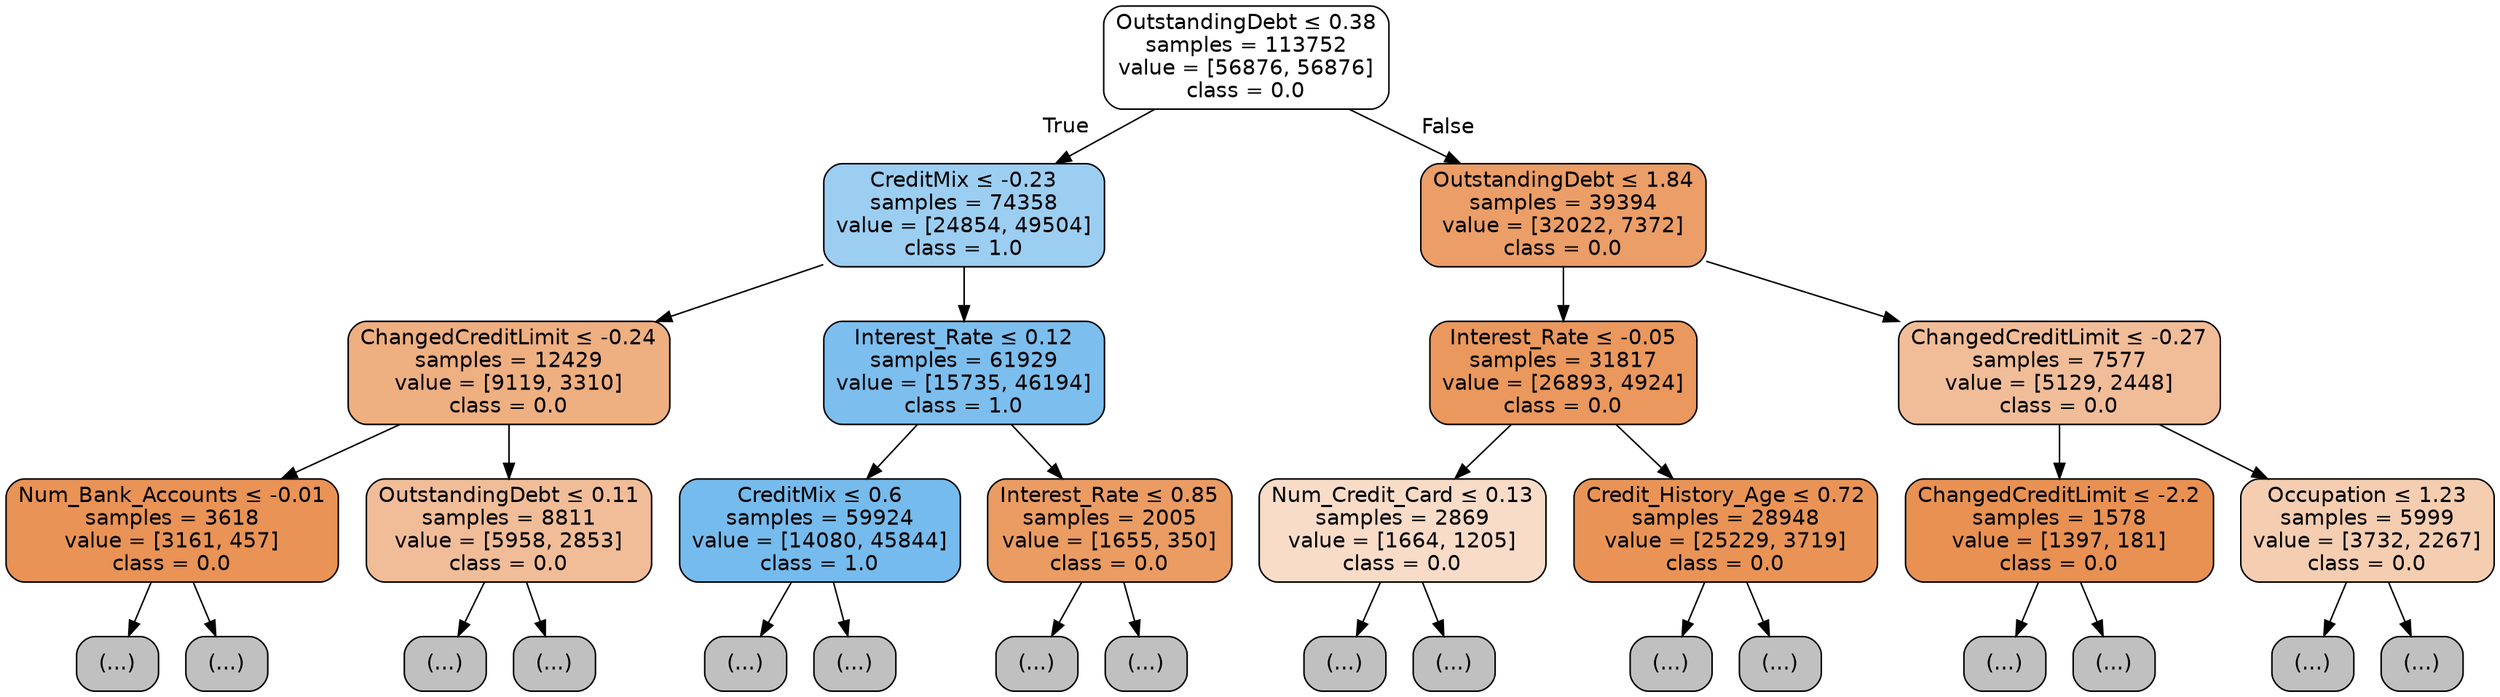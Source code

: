 digraph Tree {
node [shape=box, style="filled, rounded", color="black", fontname="helvetica"] ;
edge [fontname="helvetica"] ;
0 [label=<OutstandingDebt &le; 0.38<br/>samples = 113752<br/>value = [56876, 56876]<br/>class = 0.0>, fillcolor="#ffffff"] ;
1 [label=<CreditMix &le; -0.23<br/>samples = 74358<br/>value = [24854, 49504]<br/>class = 1.0>, fillcolor="#9ccef2"] ;
0 -> 1 [labeldistance=2.5, labelangle=45, headlabel="True"] ;
2 [label=<ChangedCreditLimit &le; -0.24<br/>samples = 12429<br/>value = [9119, 3310]<br/>class = 0.0>, fillcolor="#eeaf81"] ;
1 -> 2 ;
3 [label=<Num_Bank_Accounts &le; -0.01<br/>samples = 3618<br/>value = [3161, 457]<br/>class = 0.0>, fillcolor="#e99356"] ;
2 -> 3 ;
4 [label="(...)", fillcolor="#C0C0C0"] ;
3 -> 4 ;
11 [label="(...)", fillcolor="#C0C0C0"] ;
3 -> 11 ;
216 [label=<OutstandingDebt &le; 0.11<br/>samples = 8811<br/>value = [5958, 2853]<br/>class = 0.0>, fillcolor="#f1bd98"] ;
2 -> 216 ;
217 [label="(...)", fillcolor="#C0C0C0"] ;
216 -> 217 ;
1002 [label="(...)", fillcolor="#C0C0C0"] ;
216 -> 1002 ;
1165 [label=<Interest_Rate &le; 0.12<br/>samples = 61929<br/>value = [15735, 46194]<br/>class = 1.0>, fillcolor="#7cbeee"] ;
1 -> 1165 ;
1166 [label=<CreditMix &le; 0.6<br/>samples = 59924<br/>value = [14080, 45844]<br/>class = 1.0>, fillcolor="#76bbed"] ;
1165 -> 1166 ;
1167 [label="(...)", fillcolor="#C0C0C0"] ;
1166 -> 1167 ;
3216 [label="(...)", fillcolor="#C0C0C0"] ;
1166 -> 3216 ;
4843 [label=<Interest_Rate &le; 0.85<br/>samples = 2005<br/>value = [1655, 350]<br/>class = 0.0>, fillcolor="#ea9c63"] ;
1165 -> 4843 ;
4844 [label="(...)", fillcolor="#C0C0C0"] ;
4843 -> 4844 ;
5123 [label="(...)", fillcolor="#C0C0C0"] ;
4843 -> 5123 ;
5174 [label=<OutstandingDebt &le; 1.84<br/>samples = 39394<br/>value = [32022, 7372]<br/>class = 0.0>, fillcolor="#eb9e67"] ;
0 -> 5174 [labeldistance=2.5, labelangle=-45, headlabel="False"] ;
5175 [label=<Interest_Rate &le; -0.05<br/>samples = 31817<br/>value = [26893, 4924]<br/>class = 0.0>, fillcolor="#ea985d"] ;
5174 -> 5175 ;
5176 [label=<Num_Credit_Card &le; 0.13<br/>samples = 2869<br/>value = [1664, 1205]<br/>class = 0.0>, fillcolor="#f8dcc8"] ;
5175 -> 5176 ;
5177 [label="(...)", fillcolor="#C0C0C0"] ;
5176 -> 5177 ;
5600 [label="(...)", fillcolor="#C0C0C0"] ;
5176 -> 5600 ;
5645 [label=<Credit_History_Age &le; 0.72<br/>samples = 28948<br/>value = [25229, 3719]<br/>class = 0.0>, fillcolor="#e99456"] ;
5175 -> 5645 ;
5646 [label="(...)", fillcolor="#C0C0C0"] ;
5645 -> 5646 ;
6915 [label="(...)", fillcolor="#C0C0C0"] ;
5645 -> 6915 ;
6916 [label=<ChangedCreditLimit &le; -0.27<br/>samples = 7577<br/>value = [5129, 2448]<br/>class = 0.0>, fillcolor="#f1bd98"] ;
5174 -> 6916 ;
6917 [label=<ChangedCreditLimit &le; -2.2<br/>samples = 1578<br/>value = [1397, 181]<br/>class = 0.0>, fillcolor="#e89153"] ;
6916 -> 6917 ;
6918 [label="(...)", fillcolor="#C0C0C0"] ;
6917 -> 6918 ;
6919 [label="(...)", fillcolor="#C0C0C0"] ;
6917 -> 6919 ;
7124 [label=<Occupation &le; 1.23<br/>samples = 5999<br/>value = [3732, 2267]<br/>class = 0.0>, fillcolor="#f5ceb1"] ;
6916 -> 7124 ;
7125 [label="(...)", fillcolor="#C0C0C0"] ;
7124 -> 7125 ;
7870 [label="(...)", fillcolor="#C0C0C0"] ;
7124 -> 7870 ;
}